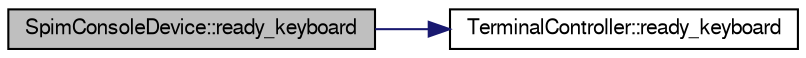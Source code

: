 digraph G
{
  edge [fontname="FreeSans",fontsize="10",labelfontname="FreeSans",labelfontsize="10"];
  node [fontname="FreeSans",fontsize="10",shape=record];
  rankdir=LR;
  Node1 [label="SpimConsoleDevice::ready_keyboard",height=0.2,width=0.4,color="black", fillcolor="grey75", style="filled" fontcolor="black"];
  Node1 -> Node2 [color="midnightblue",fontsize="10",style="solid"];
  Node2 [label="TerminalController::ready_keyboard",height=0.2,width=0.4,color="black", fillcolor="white", style="filled",URL="$classTerminalController.html#a0475271dfd2cbed03ea8c95964771b20"];
}
